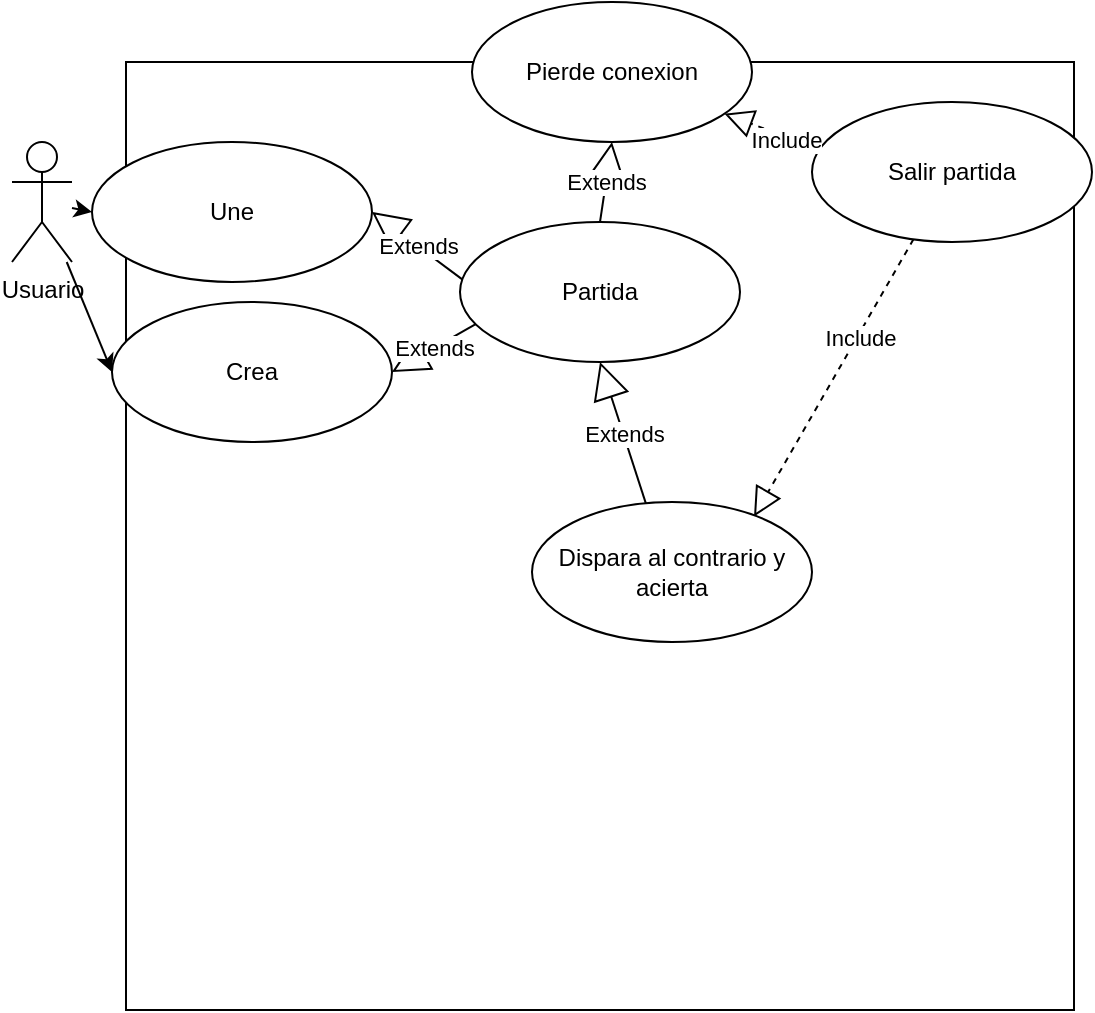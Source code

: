<mxfile version="14.2.9" type="device"><diagram id="G-EaSTBoqPzT89Q6aKRA" name="Page-1"><mxGraphModel dx="936" dy="1748" grid="1" gridSize="10" guides="1" tooltips="1" connect="1" arrows="1" fold="1" page="1" pageScale="1" pageWidth="827" pageHeight="1169" math="0" shadow="0"><root><mxCell id="0"/><mxCell id="1" parent="0"/><mxCell id="ny9zRw7v4irmHDpW4hWC-1" value="" style="whiteSpace=wrap;html=1;aspect=fixed;" vertex="1" parent="1"><mxGeometry x="177" y="-140" width="474" height="474" as="geometry"/></mxCell><mxCell id="ny9zRw7v4irmHDpW4hWC-2" value="Usuario" style="shape=umlActor;verticalLabelPosition=bottom;verticalAlign=top;html=1;outlineConnect=0;" vertex="1" parent="1"><mxGeometry x="120" y="-100" width="30" height="60" as="geometry"/></mxCell><mxCell id="ny9zRw7v4irmHDpW4hWC-3" value="Crea" style="ellipse;whiteSpace=wrap;html=1;" vertex="1" parent="1"><mxGeometry x="170" y="-20" width="140" height="70" as="geometry"/></mxCell><mxCell id="ny9zRw7v4irmHDpW4hWC-4" value="Une" style="ellipse;whiteSpace=wrap;html=1;" vertex="1" parent="1"><mxGeometry x="160" y="-100" width="140" height="70" as="geometry"/></mxCell><mxCell id="ny9zRw7v4irmHDpW4hWC-7" value="" style="endArrow=classic;html=1;entryX=0;entryY=0.5;entryDx=0;entryDy=0;" edge="1" parent="1" source="ny9zRw7v4irmHDpW4hWC-2" target="ny9zRw7v4irmHDpW4hWC-3"><mxGeometry width="50" height="50" relative="1" as="geometry"><mxPoint x="280" y="120" as="sourcePoint"/><mxPoint x="330" y="70" as="targetPoint"/></mxGeometry></mxCell><mxCell id="ny9zRw7v4irmHDpW4hWC-8" value="" style="endArrow=classic;html=1;entryX=0;entryY=0.5;entryDx=0;entryDy=0;" edge="1" parent="1" source="ny9zRw7v4irmHDpW4hWC-2" target="ny9zRw7v4irmHDpW4hWC-4"><mxGeometry width="50" height="50" relative="1" as="geometry"><mxPoint x="150" y="10.0" as="sourcePoint"/><mxPoint x="210.0" y="22" as="targetPoint"/></mxGeometry></mxCell><mxCell id="ny9zRw7v4irmHDpW4hWC-9" value="Extends" style="endArrow=block;endSize=16;endFill=0;html=1;entryX=1;entryY=0.5;entryDx=0;entryDy=0;exitX=0.014;exitY=0.419;exitDx=0;exitDy=0;exitPerimeter=0;" edge="1" parent="1" source="ny9zRw7v4irmHDpW4hWC-10" target="ny9zRw7v4irmHDpW4hWC-4"><mxGeometry width="160" relative="1" as="geometry"><mxPoint x="220" y="100" as="sourcePoint"/><mxPoint x="380" y="100" as="targetPoint"/></mxGeometry></mxCell><mxCell id="ny9zRw7v4irmHDpW4hWC-10" value="Partida" style="ellipse;whiteSpace=wrap;html=1;" vertex="1" parent="1"><mxGeometry x="344" y="-60" width="140" height="70" as="geometry"/></mxCell><mxCell id="ny9zRw7v4irmHDpW4hWC-11" value="Extends" style="endArrow=block;endSize=16;endFill=0;html=1;entryX=1;entryY=0.5;entryDx=0;entryDy=0;exitX=0.056;exitY=0.729;exitDx=0;exitDy=0;exitPerimeter=0;" edge="1" parent="1" source="ny9zRw7v4irmHDpW4hWC-10" target="ny9zRw7v4irmHDpW4hWC-3"><mxGeometry width="160" relative="1" as="geometry"><mxPoint x="220" y="100" as="sourcePoint"/><mxPoint x="380" y="100" as="targetPoint"/></mxGeometry></mxCell><mxCell id="ny9zRw7v4irmHDpW4hWC-13" value="" style="endArrow=block;dashed=1;endFill=0;endSize=12;html=1;entryX=0.793;entryY=0.104;entryDx=0;entryDy=0;entryPerimeter=0;" edge="1" parent="1" source="ny9zRw7v4irmHDpW4hWC-14" target="ny9zRw7v4irmHDpW4hWC-17"><mxGeometry width="160" relative="1" as="geometry"><mxPoint x="344" y="30" as="sourcePoint"/><mxPoint x="504" y="30" as="targetPoint"/></mxGeometry></mxCell><mxCell id="ny9zRw7v4irmHDpW4hWC-15" value="Include" style="edgeLabel;html=1;align=center;verticalAlign=middle;resizable=0;points=[];" vertex="1" connectable="0" parent="ny9zRw7v4irmHDpW4hWC-13"><mxGeometry x="-0.298" y="1" relative="1" as="geometry"><mxPoint as="offset"/></mxGeometry></mxCell><mxCell id="ny9zRw7v4irmHDpW4hWC-14" value="Salir partida" style="ellipse;whiteSpace=wrap;html=1;" vertex="1" parent="1"><mxGeometry x="520" y="-120" width="140" height="70" as="geometry"/></mxCell><mxCell id="ny9zRw7v4irmHDpW4hWC-16" value="Extends" style="endArrow=block;endSize=16;endFill=0;html=1;entryX=0.5;entryY=1;entryDx=0;entryDy=0;exitX=0.411;exitY=0.037;exitDx=0;exitDy=0;exitPerimeter=0;" edge="1" parent="1" source="ny9zRw7v4irmHDpW4hWC-17" target="ny9zRw7v4irmHDpW4hWC-10"><mxGeometry width="160" relative="1" as="geometry"><mxPoint x="120" y="130" as="sourcePoint"/><mxPoint x="280" y="130" as="targetPoint"/></mxGeometry></mxCell><mxCell id="ny9zRw7v4irmHDpW4hWC-17" value="Dispara al contrario y acierta" style="ellipse;whiteSpace=wrap;html=1;" vertex="1" parent="1"><mxGeometry x="380" y="80" width="140" height="70" as="geometry"/></mxCell><mxCell id="ny9zRw7v4irmHDpW4hWC-18" value="Pierde conexion" style="ellipse;whiteSpace=wrap;html=1;" vertex="1" parent="1"><mxGeometry x="350" y="-170" width="140" height="70" as="geometry"/></mxCell><mxCell id="ny9zRw7v4irmHDpW4hWC-19" value="Extends" style="endArrow=block;endSize=16;endFill=0;html=1;entryX=0.5;entryY=1;entryDx=0;entryDy=0;exitX=0.5;exitY=0;exitDx=0;exitDy=0;" edge="1" parent="1" source="ny9zRw7v4irmHDpW4hWC-10" target="ny9zRw7v4irmHDpW4hWC-18"><mxGeometry width="160" relative="1" as="geometry"><mxPoint x="330" y="140" as="sourcePoint"/><mxPoint x="490" y="140" as="targetPoint"/></mxGeometry></mxCell><mxCell id="ny9zRw7v4irmHDpW4hWC-20" value="" style="endArrow=block;dashed=1;endFill=0;endSize=12;html=1;exitX=0.029;exitY=0.339;exitDx=0;exitDy=0;exitPerimeter=0;" edge="1" parent="1" source="ny9zRw7v4irmHDpW4hWC-14" target="ny9zRw7v4irmHDpW4hWC-18"><mxGeometry width="160" relative="1" as="geometry"><mxPoint x="580.648" y="-41.364" as="sourcePoint"/><mxPoint x="501.02" y="97.28" as="targetPoint"/></mxGeometry></mxCell><mxCell id="ny9zRw7v4irmHDpW4hWC-21" value="Include" style="edgeLabel;html=1;align=center;verticalAlign=middle;resizable=0;points=[];" vertex="1" connectable="0" parent="ny9zRw7v4irmHDpW4hWC-20"><mxGeometry x="-0.298" y="1" relative="1" as="geometry"><mxPoint as="offset"/></mxGeometry></mxCell></root></mxGraphModel></diagram></mxfile>
